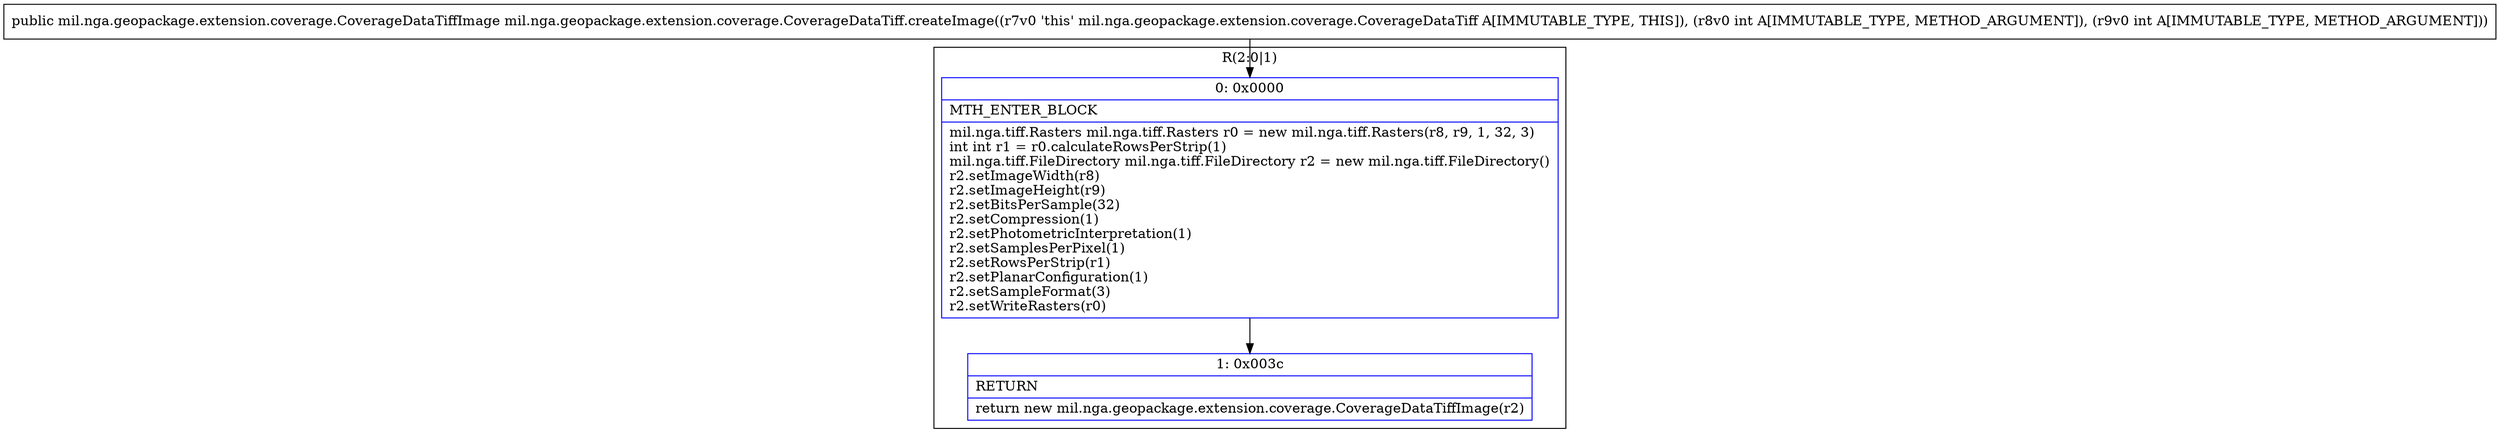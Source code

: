 digraph "CFG formil.nga.geopackage.extension.coverage.CoverageDataTiff.createImage(II)Lmil\/nga\/geopackage\/extension\/coverage\/CoverageDataTiffImage;" {
subgraph cluster_Region_772848896 {
label = "R(2:0|1)";
node [shape=record,color=blue];
Node_0 [shape=record,label="{0\:\ 0x0000|MTH_ENTER_BLOCK\l|mil.nga.tiff.Rasters mil.nga.tiff.Rasters r0 = new mil.nga.tiff.Rasters(r8, r9, 1, 32, 3)\lint int r1 = r0.calculateRowsPerStrip(1)\lmil.nga.tiff.FileDirectory mil.nga.tiff.FileDirectory r2 = new mil.nga.tiff.FileDirectory()\lr2.setImageWidth(r8)\lr2.setImageHeight(r9)\lr2.setBitsPerSample(32)\lr2.setCompression(1)\lr2.setPhotometricInterpretation(1)\lr2.setSamplesPerPixel(1)\lr2.setRowsPerStrip(r1)\lr2.setPlanarConfiguration(1)\lr2.setSampleFormat(3)\lr2.setWriteRasters(r0)\l}"];
Node_1 [shape=record,label="{1\:\ 0x003c|RETURN\l|return new mil.nga.geopackage.extension.coverage.CoverageDataTiffImage(r2)\l}"];
}
MethodNode[shape=record,label="{public mil.nga.geopackage.extension.coverage.CoverageDataTiffImage mil.nga.geopackage.extension.coverage.CoverageDataTiff.createImage((r7v0 'this' mil.nga.geopackage.extension.coverage.CoverageDataTiff A[IMMUTABLE_TYPE, THIS]), (r8v0 int A[IMMUTABLE_TYPE, METHOD_ARGUMENT]), (r9v0 int A[IMMUTABLE_TYPE, METHOD_ARGUMENT])) }"];
MethodNode -> Node_0;
Node_0 -> Node_1;
}

